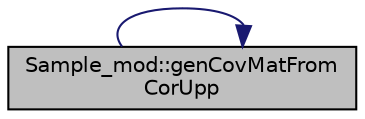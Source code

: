 digraph "Sample_mod::genCovMatFromCorUpp"
{
 // LATEX_PDF_SIZE
  edge [fontname="Helvetica",fontsize="10",labelfontname="Helvetica",labelfontsize="10"];
  node [fontname="Helvetica",fontsize="10",shape=record];
  rankdir="LR";
  Node1 [label="Sample_mod::genCovMatFrom\lCorUpp",height=0.2,width=0.4,color="black", fillcolor="grey75", style="filled", fontcolor="black",tooltip="Convert the input correlation matrix to the output covariance matrix."];
  Node1 -> Node1 [color="midnightblue",fontsize="10",style="solid",fontname="Helvetica"];
}
